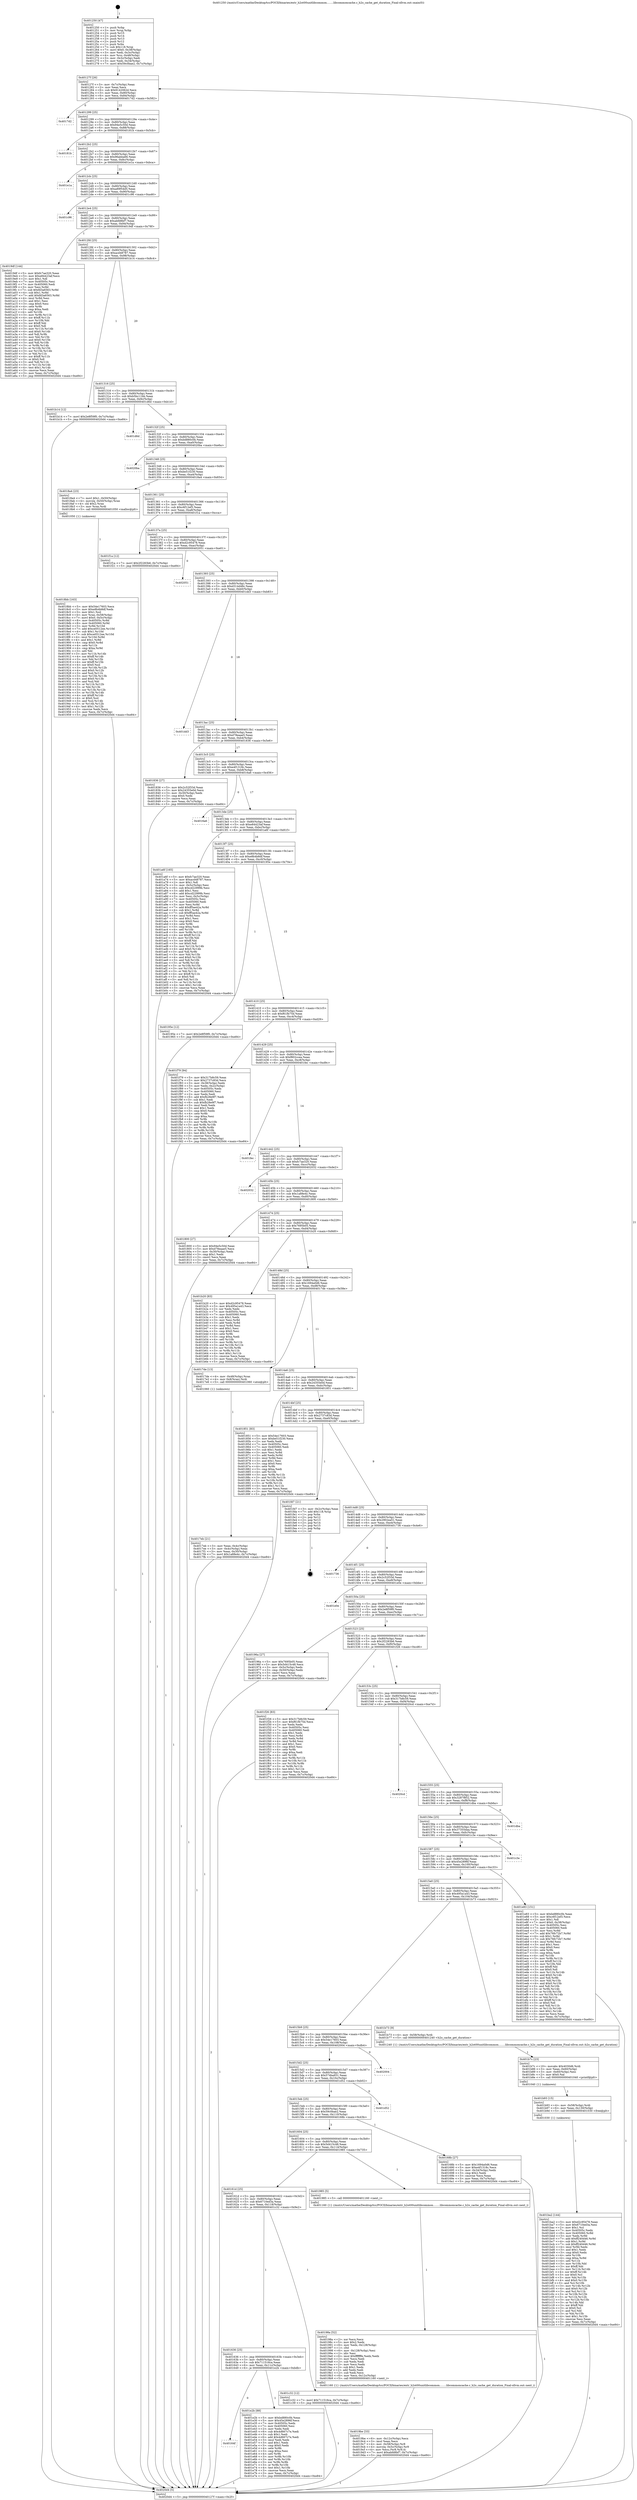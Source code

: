 digraph "0x401250" {
  label = "0x401250 (/mnt/c/Users/mathe/Desktop/tcc/POCII/binaries/extr_h2ot00unitlibcommon........libcommoncache.c_h2o_cache_get_duration_Final-ollvm.out::main(0))"
  labelloc = "t"
  node[shape=record]

  Entry [label="",width=0.3,height=0.3,shape=circle,fillcolor=black,style=filled]
  "0x40127f" [label="{
     0x40127f [26]\l
     | [instrs]\l
     &nbsp;&nbsp;0x40127f \<+3\>: mov -0x7c(%rbp),%eax\l
     &nbsp;&nbsp;0x401282 \<+2\>: mov %eax,%ecx\l
     &nbsp;&nbsp;0x401284 \<+6\>: sub $0x9142062d,%ecx\l
     &nbsp;&nbsp;0x40128a \<+3\>: mov %eax,-0x80(%rbp)\l
     &nbsp;&nbsp;0x40128d \<+6\>: mov %ecx,-0x84(%rbp)\l
     &nbsp;&nbsp;0x401293 \<+6\>: je 00000000004017d2 \<main+0x582\>\l
  }"]
  "0x4017d2" [label="{
     0x4017d2\l
  }", style=dashed]
  "0x401299" [label="{
     0x401299 [25]\l
     | [instrs]\l
     &nbsp;&nbsp;0x401299 \<+5\>: jmp 000000000040129e \<main+0x4e\>\l
     &nbsp;&nbsp;0x40129e \<+3\>: mov -0x80(%rbp),%eax\l
     &nbsp;&nbsp;0x4012a1 \<+5\>: sub $0x94e5c50d,%eax\l
     &nbsp;&nbsp;0x4012a6 \<+6\>: mov %eax,-0x88(%rbp)\l
     &nbsp;&nbsp;0x4012ac \<+6\>: je 000000000040181b \<main+0x5cb\>\l
  }"]
  Exit [label="",width=0.3,height=0.3,shape=circle,fillcolor=black,style=filled,peripheries=2]
  "0x40181b" [label="{
     0x40181b\l
  }", style=dashed]
  "0x4012b2" [label="{
     0x4012b2 [25]\l
     | [instrs]\l
     &nbsp;&nbsp;0x4012b2 \<+5\>: jmp 00000000004012b7 \<main+0x67\>\l
     &nbsp;&nbsp;0x4012b7 \<+3\>: mov -0x80(%rbp),%eax\l
     &nbsp;&nbsp;0x4012ba \<+5\>: sub $0x96abba66,%eax\l
     &nbsp;&nbsp;0x4012bf \<+6\>: mov %eax,-0x8c(%rbp)\l
     &nbsp;&nbsp;0x4012c5 \<+6\>: je 0000000000401e1a \<main+0xbca\>\l
  }"]
  "0x40164f" [label="{
     0x40164f\l
  }", style=dashed]
  "0x401e1a" [label="{
     0x401e1a\l
  }", style=dashed]
  "0x4012cb" [label="{
     0x4012cb [25]\l
     | [instrs]\l
     &nbsp;&nbsp;0x4012cb \<+5\>: jmp 00000000004012d0 \<main+0x80\>\l
     &nbsp;&nbsp;0x4012d0 \<+3\>: mov -0x80(%rbp),%eax\l
     &nbsp;&nbsp;0x4012d3 \<+5\>: sub $0xa89f54d5,%eax\l
     &nbsp;&nbsp;0x4012d8 \<+6\>: mov %eax,-0x90(%rbp)\l
     &nbsp;&nbsp;0x4012de \<+6\>: je 0000000000401c96 \<main+0xa46\>\l
  }"]
  "0x401e2b" [label="{
     0x401e2b [88]\l
     | [instrs]\l
     &nbsp;&nbsp;0x401e2b \<+5\>: mov $0xbd880c0b,%eax\l
     &nbsp;&nbsp;0x401e30 \<+5\>: mov $0x45e2896f,%ecx\l
     &nbsp;&nbsp;0x401e35 \<+7\>: mov 0x40505c,%edx\l
     &nbsp;&nbsp;0x401e3c \<+7\>: mov 0x405060,%esi\l
     &nbsp;&nbsp;0x401e43 \<+2\>: mov %edx,%edi\l
     &nbsp;&nbsp;0x401e45 \<+6\>: sub $0x4d667c7e,%edi\l
     &nbsp;&nbsp;0x401e4b \<+3\>: sub $0x1,%edi\l
     &nbsp;&nbsp;0x401e4e \<+6\>: add $0x4d667c7e,%edi\l
     &nbsp;&nbsp;0x401e54 \<+3\>: imul %edi,%edx\l
     &nbsp;&nbsp;0x401e57 \<+3\>: and $0x1,%edx\l
     &nbsp;&nbsp;0x401e5a \<+3\>: cmp $0x0,%edx\l
     &nbsp;&nbsp;0x401e5d \<+4\>: sete %r8b\l
     &nbsp;&nbsp;0x401e61 \<+3\>: cmp $0xa,%esi\l
     &nbsp;&nbsp;0x401e64 \<+4\>: setl %r9b\l
     &nbsp;&nbsp;0x401e68 \<+3\>: mov %r8b,%r10b\l
     &nbsp;&nbsp;0x401e6b \<+3\>: and %r9b,%r10b\l
     &nbsp;&nbsp;0x401e6e \<+3\>: xor %r9b,%r8b\l
     &nbsp;&nbsp;0x401e71 \<+3\>: or %r8b,%r10b\l
     &nbsp;&nbsp;0x401e74 \<+4\>: test $0x1,%r10b\l
     &nbsp;&nbsp;0x401e78 \<+3\>: cmovne %ecx,%eax\l
     &nbsp;&nbsp;0x401e7b \<+3\>: mov %eax,-0x7c(%rbp)\l
     &nbsp;&nbsp;0x401e7e \<+5\>: jmp 00000000004020d4 \<main+0xe84\>\l
  }"]
  "0x401c96" [label="{
     0x401c96\l
  }", style=dashed]
  "0x4012e4" [label="{
     0x4012e4 [25]\l
     | [instrs]\l
     &nbsp;&nbsp;0x4012e4 \<+5\>: jmp 00000000004012e9 \<main+0x99\>\l
     &nbsp;&nbsp;0x4012e9 \<+3\>: mov -0x80(%rbp),%eax\l
     &nbsp;&nbsp;0x4012ec \<+5\>: sub $0xabfd8bf7,%eax\l
     &nbsp;&nbsp;0x4012f1 \<+6\>: mov %eax,-0x94(%rbp)\l
     &nbsp;&nbsp;0x4012f7 \<+6\>: je 00000000004019df \<main+0x78f\>\l
  }"]
  "0x401636" [label="{
     0x401636 [25]\l
     | [instrs]\l
     &nbsp;&nbsp;0x401636 \<+5\>: jmp 000000000040163b \<main+0x3eb\>\l
     &nbsp;&nbsp;0x40163b \<+3\>: mov -0x80(%rbp),%eax\l
     &nbsp;&nbsp;0x40163e \<+5\>: sub $0x711516ca,%eax\l
     &nbsp;&nbsp;0x401643 \<+6\>: mov %eax,-0x11c(%rbp)\l
     &nbsp;&nbsp;0x401649 \<+6\>: je 0000000000401e2b \<main+0xbdb\>\l
  }"]
  "0x4019df" [label="{
     0x4019df [144]\l
     | [instrs]\l
     &nbsp;&nbsp;0x4019df \<+5\>: mov $0xfc7ae320,%eax\l
     &nbsp;&nbsp;0x4019e4 \<+5\>: mov $0xe84423af,%ecx\l
     &nbsp;&nbsp;0x4019e9 \<+2\>: mov $0x1,%dl\l
     &nbsp;&nbsp;0x4019eb \<+7\>: mov 0x40505c,%esi\l
     &nbsp;&nbsp;0x4019f2 \<+7\>: mov 0x405060,%edi\l
     &nbsp;&nbsp;0x4019f9 \<+3\>: mov %esi,%r8d\l
     &nbsp;&nbsp;0x4019fc \<+7\>: sub $0xfd3a6563,%r8d\l
     &nbsp;&nbsp;0x401a03 \<+4\>: sub $0x1,%r8d\l
     &nbsp;&nbsp;0x401a07 \<+7\>: add $0xfd3a6563,%r8d\l
     &nbsp;&nbsp;0x401a0e \<+4\>: imul %r8d,%esi\l
     &nbsp;&nbsp;0x401a12 \<+3\>: and $0x1,%esi\l
     &nbsp;&nbsp;0x401a15 \<+3\>: cmp $0x0,%esi\l
     &nbsp;&nbsp;0x401a18 \<+4\>: sete %r9b\l
     &nbsp;&nbsp;0x401a1c \<+3\>: cmp $0xa,%edi\l
     &nbsp;&nbsp;0x401a1f \<+4\>: setl %r10b\l
     &nbsp;&nbsp;0x401a23 \<+3\>: mov %r9b,%r11b\l
     &nbsp;&nbsp;0x401a26 \<+4\>: xor $0xff,%r11b\l
     &nbsp;&nbsp;0x401a2a \<+3\>: mov %r10b,%bl\l
     &nbsp;&nbsp;0x401a2d \<+3\>: xor $0xff,%bl\l
     &nbsp;&nbsp;0x401a30 \<+3\>: xor $0x0,%dl\l
     &nbsp;&nbsp;0x401a33 \<+3\>: mov %r11b,%r14b\l
     &nbsp;&nbsp;0x401a36 \<+4\>: and $0x0,%r14b\l
     &nbsp;&nbsp;0x401a3a \<+3\>: and %dl,%r9b\l
     &nbsp;&nbsp;0x401a3d \<+3\>: mov %bl,%r15b\l
     &nbsp;&nbsp;0x401a40 \<+4\>: and $0x0,%r15b\l
     &nbsp;&nbsp;0x401a44 \<+3\>: and %dl,%r10b\l
     &nbsp;&nbsp;0x401a47 \<+3\>: or %r9b,%r14b\l
     &nbsp;&nbsp;0x401a4a \<+3\>: or %r10b,%r15b\l
     &nbsp;&nbsp;0x401a4d \<+3\>: xor %r15b,%r14b\l
     &nbsp;&nbsp;0x401a50 \<+3\>: or %bl,%r11b\l
     &nbsp;&nbsp;0x401a53 \<+4\>: xor $0xff,%r11b\l
     &nbsp;&nbsp;0x401a57 \<+3\>: or $0x0,%dl\l
     &nbsp;&nbsp;0x401a5a \<+3\>: and %dl,%r11b\l
     &nbsp;&nbsp;0x401a5d \<+3\>: or %r11b,%r14b\l
     &nbsp;&nbsp;0x401a60 \<+4\>: test $0x1,%r14b\l
     &nbsp;&nbsp;0x401a64 \<+3\>: cmovne %ecx,%eax\l
     &nbsp;&nbsp;0x401a67 \<+3\>: mov %eax,-0x7c(%rbp)\l
     &nbsp;&nbsp;0x401a6a \<+5\>: jmp 00000000004020d4 \<main+0xe84\>\l
  }"]
  "0x4012fd" [label="{
     0x4012fd [25]\l
     | [instrs]\l
     &nbsp;&nbsp;0x4012fd \<+5\>: jmp 0000000000401302 \<main+0xb2\>\l
     &nbsp;&nbsp;0x401302 \<+3\>: mov -0x80(%rbp),%eax\l
     &nbsp;&nbsp;0x401305 \<+5\>: sub $0xacd48787,%eax\l
     &nbsp;&nbsp;0x40130a \<+6\>: mov %eax,-0x98(%rbp)\l
     &nbsp;&nbsp;0x401310 \<+6\>: je 0000000000401b14 \<main+0x8c4\>\l
  }"]
  "0x401c32" [label="{
     0x401c32 [12]\l
     | [instrs]\l
     &nbsp;&nbsp;0x401c32 \<+7\>: movl $0x711516ca,-0x7c(%rbp)\l
     &nbsp;&nbsp;0x401c39 \<+5\>: jmp 00000000004020d4 \<main+0xe84\>\l
  }"]
  "0x401b14" [label="{
     0x401b14 [12]\l
     | [instrs]\l
     &nbsp;&nbsp;0x401b14 \<+7\>: movl $0x2e8f59f0,-0x7c(%rbp)\l
     &nbsp;&nbsp;0x401b1b \<+5\>: jmp 00000000004020d4 \<main+0xe84\>\l
  }"]
  "0x401316" [label="{
     0x401316 [25]\l
     | [instrs]\l
     &nbsp;&nbsp;0x401316 \<+5\>: jmp 000000000040131b \<main+0xcb\>\l
     &nbsp;&nbsp;0x40131b \<+3\>: mov -0x80(%rbp),%eax\l
     &nbsp;&nbsp;0x40131e \<+5\>: sub $0xb5bc11bb,%eax\l
     &nbsp;&nbsp;0x401323 \<+6\>: mov %eax,-0x9c(%rbp)\l
     &nbsp;&nbsp;0x401329 \<+6\>: je 0000000000401d6d \<main+0xb1d\>\l
  }"]
  "0x401ba2" [label="{
     0x401ba2 [144]\l
     | [instrs]\l
     &nbsp;&nbsp;0x401ba2 \<+5\>: mov $0xd2c95478,%eax\l
     &nbsp;&nbsp;0x401ba7 \<+5\>: mov $0x6710ed3a,%esi\l
     &nbsp;&nbsp;0x401bac \<+2\>: mov $0x1,%cl\l
     &nbsp;&nbsp;0x401bae \<+7\>: mov 0x40505c,%edx\l
     &nbsp;&nbsp;0x401bb5 \<+8\>: mov 0x405060,%r8d\l
     &nbsp;&nbsp;0x401bbd \<+3\>: mov %edx,%r9d\l
     &nbsp;&nbsp;0x401bc0 \<+7\>: add $0xff240d46,%r9d\l
     &nbsp;&nbsp;0x401bc7 \<+4\>: sub $0x1,%r9d\l
     &nbsp;&nbsp;0x401bcb \<+7\>: sub $0xff240d46,%r9d\l
     &nbsp;&nbsp;0x401bd2 \<+4\>: imul %r9d,%edx\l
     &nbsp;&nbsp;0x401bd6 \<+3\>: and $0x1,%edx\l
     &nbsp;&nbsp;0x401bd9 \<+3\>: cmp $0x0,%edx\l
     &nbsp;&nbsp;0x401bdc \<+4\>: sete %r10b\l
     &nbsp;&nbsp;0x401be0 \<+4\>: cmp $0xa,%r8d\l
     &nbsp;&nbsp;0x401be4 \<+4\>: setl %r11b\l
     &nbsp;&nbsp;0x401be8 \<+3\>: mov %r10b,%bl\l
     &nbsp;&nbsp;0x401beb \<+3\>: xor $0xff,%bl\l
     &nbsp;&nbsp;0x401bee \<+3\>: mov %r11b,%r14b\l
     &nbsp;&nbsp;0x401bf1 \<+4\>: xor $0xff,%r14b\l
     &nbsp;&nbsp;0x401bf5 \<+3\>: xor $0x0,%cl\l
     &nbsp;&nbsp;0x401bf8 \<+3\>: mov %bl,%r15b\l
     &nbsp;&nbsp;0x401bfb \<+4\>: and $0x0,%r15b\l
     &nbsp;&nbsp;0x401bff \<+3\>: and %cl,%r10b\l
     &nbsp;&nbsp;0x401c02 \<+3\>: mov %r14b,%r12b\l
     &nbsp;&nbsp;0x401c05 \<+4\>: and $0x0,%r12b\l
     &nbsp;&nbsp;0x401c09 \<+3\>: and %cl,%r11b\l
     &nbsp;&nbsp;0x401c0c \<+3\>: or %r10b,%r15b\l
     &nbsp;&nbsp;0x401c0f \<+3\>: or %r11b,%r12b\l
     &nbsp;&nbsp;0x401c12 \<+3\>: xor %r12b,%r15b\l
     &nbsp;&nbsp;0x401c15 \<+3\>: or %r14b,%bl\l
     &nbsp;&nbsp;0x401c18 \<+3\>: xor $0xff,%bl\l
     &nbsp;&nbsp;0x401c1b \<+3\>: or $0x0,%cl\l
     &nbsp;&nbsp;0x401c1e \<+2\>: and %cl,%bl\l
     &nbsp;&nbsp;0x401c20 \<+3\>: or %bl,%r15b\l
     &nbsp;&nbsp;0x401c23 \<+4\>: test $0x1,%r15b\l
     &nbsp;&nbsp;0x401c27 \<+3\>: cmovne %esi,%eax\l
     &nbsp;&nbsp;0x401c2a \<+3\>: mov %eax,-0x7c(%rbp)\l
     &nbsp;&nbsp;0x401c2d \<+5\>: jmp 00000000004020d4 \<main+0xe84\>\l
  }"]
  "0x401d6d" [label="{
     0x401d6d\l
  }", style=dashed]
  "0x40132f" [label="{
     0x40132f [25]\l
     | [instrs]\l
     &nbsp;&nbsp;0x40132f \<+5\>: jmp 0000000000401334 \<main+0xe4\>\l
     &nbsp;&nbsp;0x401334 \<+3\>: mov -0x80(%rbp),%eax\l
     &nbsp;&nbsp;0x401337 \<+5\>: sub $0xbd880c0b,%eax\l
     &nbsp;&nbsp;0x40133c \<+6\>: mov %eax,-0xa0(%rbp)\l
     &nbsp;&nbsp;0x401342 \<+6\>: je 00000000004020ba \<main+0xe6a\>\l
  }"]
  "0x401b93" [label="{
     0x401b93 [15]\l
     | [instrs]\l
     &nbsp;&nbsp;0x401b93 \<+4\>: mov -0x58(%rbp),%rdi\l
     &nbsp;&nbsp;0x401b97 \<+6\>: mov %eax,-0x130(%rbp)\l
     &nbsp;&nbsp;0x401b9d \<+5\>: call 0000000000401030 \<free@plt\>\l
     | [calls]\l
     &nbsp;&nbsp;0x401030 \{1\} (unknown)\l
  }"]
  "0x4020ba" [label="{
     0x4020ba\l
  }", style=dashed]
  "0x401348" [label="{
     0x401348 [25]\l
     | [instrs]\l
     &nbsp;&nbsp;0x401348 \<+5\>: jmp 000000000040134d \<main+0xfd\>\l
     &nbsp;&nbsp;0x40134d \<+3\>: mov -0x80(%rbp),%eax\l
     &nbsp;&nbsp;0x401350 \<+5\>: sub $0xbe51f230,%eax\l
     &nbsp;&nbsp;0x401355 \<+6\>: mov %eax,-0xa4(%rbp)\l
     &nbsp;&nbsp;0x40135b \<+6\>: je 00000000004018a4 \<main+0x654\>\l
  }"]
  "0x401b7c" [label="{
     0x401b7c [23]\l
     | [instrs]\l
     &nbsp;&nbsp;0x401b7c \<+10\>: movabs $0x4030d6,%rdi\l
     &nbsp;&nbsp;0x401b86 \<+3\>: mov %eax,-0x60(%rbp)\l
     &nbsp;&nbsp;0x401b89 \<+3\>: mov -0x60(%rbp),%esi\l
     &nbsp;&nbsp;0x401b8c \<+2\>: mov $0x0,%al\l
     &nbsp;&nbsp;0x401b8e \<+5\>: call 0000000000401040 \<printf@plt\>\l
     | [calls]\l
     &nbsp;&nbsp;0x401040 \{1\} (unknown)\l
  }"]
  "0x4018a4" [label="{
     0x4018a4 [23]\l
     | [instrs]\l
     &nbsp;&nbsp;0x4018a4 \<+7\>: movl $0x1,-0x50(%rbp)\l
     &nbsp;&nbsp;0x4018ab \<+4\>: movslq -0x50(%rbp),%rax\l
     &nbsp;&nbsp;0x4018af \<+4\>: shl $0x2,%rax\l
     &nbsp;&nbsp;0x4018b3 \<+3\>: mov %rax,%rdi\l
     &nbsp;&nbsp;0x4018b6 \<+5\>: call 0000000000401050 \<malloc@plt\>\l
     | [calls]\l
     &nbsp;&nbsp;0x401050 \{1\} (unknown)\l
  }"]
  "0x401361" [label="{
     0x401361 [25]\l
     | [instrs]\l
     &nbsp;&nbsp;0x401361 \<+5\>: jmp 0000000000401366 \<main+0x116\>\l
     &nbsp;&nbsp;0x401366 \<+3\>: mov -0x80(%rbp),%eax\l
     &nbsp;&nbsp;0x401369 \<+5\>: sub $0xc6f12ef3,%eax\l
     &nbsp;&nbsp;0x40136e \<+6\>: mov %eax,-0xa8(%rbp)\l
     &nbsp;&nbsp;0x401374 \<+6\>: je 0000000000401f1a \<main+0xcca\>\l
  }"]
  "0x4019be" [label="{
     0x4019be [33]\l
     | [instrs]\l
     &nbsp;&nbsp;0x4019be \<+6\>: mov -0x12c(%rbp),%ecx\l
     &nbsp;&nbsp;0x4019c4 \<+3\>: imul %eax,%ecx\l
     &nbsp;&nbsp;0x4019c7 \<+4\>: mov -0x58(%rbp),%r8\l
     &nbsp;&nbsp;0x4019cb \<+4\>: movslq -0x5c(%rbp),%r9\l
     &nbsp;&nbsp;0x4019cf \<+4\>: mov %ecx,(%r8,%r9,4)\l
     &nbsp;&nbsp;0x4019d3 \<+7\>: movl $0xabfd8bf7,-0x7c(%rbp)\l
     &nbsp;&nbsp;0x4019da \<+5\>: jmp 00000000004020d4 \<main+0xe84\>\l
  }"]
  "0x401f1a" [label="{
     0x401f1a [12]\l
     | [instrs]\l
     &nbsp;&nbsp;0x401f1a \<+7\>: movl $0x2f2283b6,-0x7c(%rbp)\l
     &nbsp;&nbsp;0x401f21 \<+5\>: jmp 00000000004020d4 \<main+0xe84\>\l
  }"]
  "0x40137a" [label="{
     0x40137a [25]\l
     | [instrs]\l
     &nbsp;&nbsp;0x40137a \<+5\>: jmp 000000000040137f \<main+0x12f\>\l
     &nbsp;&nbsp;0x40137f \<+3\>: mov -0x80(%rbp),%eax\l
     &nbsp;&nbsp;0x401382 \<+5\>: sub $0xd2c95478,%eax\l
     &nbsp;&nbsp;0x401387 \<+6\>: mov %eax,-0xac(%rbp)\l
     &nbsp;&nbsp;0x40138d \<+6\>: je 0000000000402051 \<main+0xe01\>\l
  }"]
  "0x40198a" [label="{
     0x40198a [52]\l
     | [instrs]\l
     &nbsp;&nbsp;0x40198a \<+2\>: xor %ecx,%ecx\l
     &nbsp;&nbsp;0x40198c \<+5\>: mov $0x2,%edx\l
     &nbsp;&nbsp;0x401991 \<+6\>: mov %edx,-0x128(%rbp)\l
     &nbsp;&nbsp;0x401997 \<+1\>: cltd\l
     &nbsp;&nbsp;0x401998 \<+6\>: mov -0x128(%rbp),%esi\l
     &nbsp;&nbsp;0x40199e \<+2\>: idiv %esi\l
     &nbsp;&nbsp;0x4019a0 \<+6\>: imul $0xfffffffe,%edx,%edx\l
     &nbsp;&nbsp;0x4019a6 \<+2\>: mov %ecx,%edi\l
     &nbsp;&nbsp;0x4019a8 \<+2\>: sub %edx,%edi\l
     &nbsp;&nbsp;0x4019aa \<+2\>: mov %ecx,%edx\l
     &nbsp;&nbsp;0x4019ac \<+3\>: sub $0x1,%edx\l
     &nbsp;&nbsp;0x4019af \<+2\>: add %edx,%edi\l
     &nbsp;&nbsp;0x4019b1 \<+2\>: sub %edi,%ecx\l
     &nbsp;&nbsp;0x4019b3 \<+6\>: mov %ecx,-0x12c(%rbp)\l
     &nbsp;&nbsp;0x4019b9 \<+5\>: call 0000000000401160 \<next_i\>\l
     | [calls]\l
     &nbsp;&nbsp;0x401160 \{1\} (/mnt/c/Users/mathe/Desktop/tcc/POCII/binaries/extr_h2ot00unitlibcommon........libcommoncache.c_h2o_cache_get_duration_Final-ollvm.out::next_i)\l
  }"]
  "0x402051" [label="{
     0x402051\l
  }", style=dashed]
  "0x401393" [label="{
     0x401393 [25]\l
     | [instrs]\l
     &nbsp;&nbsp;0x401393 \<+5\>: jmp 0000000000401398 \<main+0x148\>\l
     &nbsp;&nbsp;0x401398 \<+3\>: mov -0x80(%rbp),%eax\l
     &nbsp;&nbsp;0x40139b \<+5\>: sub $0xd314d48c,%eax\l
     &nbsp;&nbsp;0x4013a0 \<+6\>: mov %eax,-0xb0(%rbp)\l
     &nbsp;&nbsp;0x4013a6 \<+6\>: je 0000000000401dd3 \<main+0xb83\>\l
  }"]
  "0x40161d" [label="{
     0x40161d [25]\l
     | [instrs]\l
     &nbsp;&nbsp;0x40161d \<+5\>: jmp 0000000000401622 \<main+0x3d2\>\l
     &nbsp;&nbsp;0x401622 \<+3\>: mov -0x80(%rbp),%eax\l
     &nbsp;&nbsp;0x401625 \<+5\>: sub $0x6710ed3a,%eax\l
     &nbsp;&nbsp;0x40162a \<+6\>: mov %eax,-0x118(%rbp)\l
     &nbsp;&nbsp;0x401630 \<+6\>: je 0000000000401c32 \<main+0x9e2\>\l
  }"]
  "0x401dd3" [label="{
     0x401dd3\l
  }", style=dashed]
  "0x4013ac" [label="{
     0x4013ac [25]\l
     | [instrs]\l
     &nbsp;&nbsp;0x4013ac \<+5\>: jmp 00000000004013b1 \<main+0x161\>\l
     &nbsp;&nbsp;0x4013b1 \<+3\>: mov -0x80(%rbp),%eax\l
     &nbsp;&nbsp;0x4013b4 \<+5\>: sub $0xd78eaae5,%eax\l
     &nbsp;&nbsp;0x4013b9 \<+6\>: mov %eax,-0xb4(%rbp)\l
     &nbsp;&nbsp;0x4013bf \<+6\>: je 0000000000401836 \<main+0x5e6\>\l
  }"]
  "0x401985" [label="{
     0x401985 [5]\l
     | [instrs]\l
     &nbsp;&nbsp;0x401985 \<+5\>: call 0000000000401160 \<next_i\>\l
     | [calls]\l
     &nbsp;&nbsp;0x401160 \{1\} (/mnt/c/Users/mathe/Desktop/tcc/POCII/binaries/extr_h2ot00unitlibcommon........libcommoncache.c_h2o_cache_get_duration_Final-ollvm.out::next_i)\l
  }"]
  "0x401836" [label="{
     0x401836 [27]\l
     | [instrs]\l
     &nbsp;&nbsp;0x401836 \<+5\>: mov $0x2c52f33d,%eax\l
     &nbsp;&nbsp;0x40183b \<+5\>: mov $0x24355e0d,%ecx\l
     &nbsp;&nbsp;0x401840 \<+3\>: mov -0x30(%rbp),%edx\l
     &nbsp;&nbsp;0x401843 \<+3\>: cmp $0x0,%edx\l
     &nbsp;&nbsp;0x401846 \<+3\>: cmove %ecx,%eax\l
     &nbsp;&nbsp;0x401849 \<+3\>: mov %eax,-0x7c(%rbp)\l
     &nbsp;&nbsp;0x40184c \<+5\>: jmp 00000000004020d4 \<main+0xe84\>\l
  }"]
  "0x4013c5" [label="{
     0x4013c5 [25]\l
     | [instrs]\l
     &nbsp;&nbsp;0x4013c5 \<+5\>: jmp 00000000004013ca \<main+0x17a\>\l
     &nbsp;&nbsp;0x4013ca \<+3\>: mov -0x80(%rbp),%eax\l
     &nbsp;&nbsp;0x4013cd \<+5\>: sub $0xe4f1318c,%eax\l
     &nbsp;&nbsp;0x4013d2 \<+6\>: mov %eax,-0xb8(%rbp)\l
     &nbsp;&nbsp;0x4013d8 \<+6\>: je 00000000004016a6 \<main+0x456\>\l
  }"]
  "0x4018bb" [label="{
     0x4018bb [163]\l
     | [instrs]\l
     &nbsp;&nbsp;0x4018bb \<+5\>: mov $0x54e17603,%ecx\l
     &nbsp;&nbsp;0x4018c0 \<+5\>: mov $0xe8b4b8df,%edx\l
     &nbsp;&nbsp;0x4018c5 \<+3\>: mov $0x1,%sil\l
     &nbsp;&nbsp;0x4018c8 \<+4\>: mov %rax,-0x58(%rbp)\l
     &nbsp;&nbsp;0x4018cc \<+7\>: movl $0x0,-0x5c(%rbp)\l
     &nbsp;&nbsp;0x4018d3 \<+8\>: mov 0x40505c,%r8d\l
     &nbsp;&nbsp;0x4018db \<+8\>: mov 0x405060,%r9d\l
     &nbsp;&nbsp;0x4018e3 \<+3\>: mov %r8d,%r10d\l
     &nbsp;&nbsp;0x4018e6 \<+7\>: add $0xce0512ee,%r10d\l
     &nbsp;&nbsp;0x4018ed \<+4\>: sub $0x1,%r10d\l
     &nbsp;&nbsp;0x4018f1 \<+7\>: sub $0xce0512ee,%r10d\l
     &nbsp;&nbsp;0x4018f8 \<+4\>: imul %r10d,%r8d\l
     &nbsp;&nbsp;0x4018fc \<+4\>: and $0x1,%r8d\l
     &nbsp;&nbsp;0x401900 \<+4\>: cmp $0x0,%r8d\l
     &nbsp;&nbsp;0x401904 \<+4\>: sete %r11b\l
     &nbsp;&nbsp;0x401908 \<+4\>: cmp $0xa,%r9d\l
     &nbsp;&nbsp;0x40190c \<+3\>: setl %bl\l
     &nbsp;&nbsp;0x40190f \<+3\>: mov %r11b,%r14b\l
     &nbsp;&nbsp;0x401912 \<+4\>: xor $0xff,%r14b\l
     &nbsp;&nbsp;0x401916 \<+3\>: mov %bl,%r15b\l
     &nbsp;&nbsp;0x401919 \<+4\>: xor $0xff,%r15b\l
     &nbsp;&nbsp;0x40191d \<+4\>: xor $0x0,%sil\l
     &nbsp;&nbsp;0x401921 \<+3\>: mov %r14b,%r12b\l
     &nbsp;&nbsp;0x401924 \<+4\>: and $0x0,%r12b\l
     &nbsp;&nbsp;0x401928 \<+3\>: and %sil,%r11b\l
     &nbsp;&nbsp;0x40192b \<+3\>: mov %r15b,%r13b\l
     &nbsp;&nbsp;0x40192e \<+4\>: and $0x0,%r13b\l
     &nbsp;&nbsp;0x401932 \<+3\>: and %sil,%bl\l
     &nbsp;&nbsp;0x401935 \<+3\>: or %r11b,%r12b\l
     &nbsp;&nbsp;0x401938 \<+3\>: or %bl,%r13b\l
     &nbsp;&nbsp;0x40193b \<+3\>: xor %r13b,%r12b\l
     &nbsp;&nbsp;0x40193e \<+3\>: or %r15b,%r14b\l
     &nbsp;&nbsp;0x401941 \<+4\>: xor $0xff,%r14b\l
     &nbsp;&nbsp;0x401945 \<+4\>: or $0x0,%sil\l
     &nbsp;&nbsp;0x401949 \<+3\>: and %sil,%r14b\l
     &nbsp;&nbsp;0x40194c \<+3\>: or %r14b,%r12b\l
     &nbsp;&nbsp;0x40194f \<+4\>: test $0x1,%r12b\l
     &nbsp;&nbsp;0x401953 \<+3\>: cmovne %edx,%ecx\l
     &nbsp;&nbsp;0x401956 \<+3\>: mov %ecx,-0x7c(%rbp)\l
     &nbsp;&nbsp;0x401959 \<+5\>: jmp 00000000004020d4 \<main+0xe84\>\l
  }"]
  "0x4016a6" [label="{
     0x4016a6\l
  }", style=dashed]
  "0x4013de" [label="{
     0x4013de [25]\l
     | [instrs]\l
     &nbsp;&nbsp;0x4013de \<+5\>: jmp 00000000004013e3 \<main+0x193\>\l
     &nbsp;&nbsp;0x4013e3 \<+3\>: mov -0x80(%rbp),%eax\l
     &nbsp;&nbsp;0x4013e6 \<+5\>: sub $0xe84423af,%eax\l
     &nbsp;&nbsp;0x4013eb \<+6\>: mov %eax,-0xbc(%rbp)\l
     &nbsp;&nbsp;0x4013f1 \<+6\>: je 0000000000401a6f \<main+0x81f\>\l
  }"]
  "0x4017eb" [label="{
     0x4017eb [21]\l
     | [instrs]\l
     &nbsp;&nbsp;0x4017eb \<+3\>: mov %eax,-0x4c(%rbp)\l
     &nbsp;&nbsp;0x4017ee \<+3\>: mov -0x4c(%rbp),%eax\l
     &nbsp;&nbsp;0x4017f1 \<+3\>: mov %eax,-0x30(%rbp)\l
     &nbsp;&nbsp;0x4017f4 \<+7\>: movl $0x1a88e4c,-0x7c(%rbp)\l
     &nbsp;&nbsp;0x4017fb \<+5\>: jmp 00000000004020d4 \<main+0xe84\>\l
  }"]
  "0x401a6f" [label="{
     0x401a6f [165]\l
     | [instrs]\l
     &nbsp;&nbsp;0x401a6f \<+5\>: mov $0xfc7ae320,%eax\l
     &nbsp;&nbsp;0x401a74 \<+5\>: mov $0xacd48787,%ecx\l
     &nbsp;&nbsp;0x401a79 \<+2\>: mov $0x1,%dl\l
     &nbsp;&nbsp;0x401a7b \<+3\>: mov -0x5c(%rbp),%esi\l
     &nbsp;&nbsp;0x401a7e \<+6\>: sub $0xcd22999b,%esi\l
     &nbsp;&nbsp;0x401a84 \<+3\>: add $0x1,%esi\l
     &nbsp;&nbsp;0x401a87 \<+6\>: add $0xcd22999b,%esi\l
     &nbsp;&nbsp;0x401a8d \<+3\>: mov %esi,-0x5c(%rbp)\l
     &nbsp;&nbsp;0x401a90 \<+7\>: mov 0x40505c,%esi\l
     &nbsp;&nbsp;0x401a97 \<+7\>: mov 0x405060,%edi\l
     &nbsp;&nbsp;0x401a9e \<+3\>: mov %esi,%r8d\l
     &nbsp;&nbsp;0x401aa1 \<+7\>: add $0xff5ae42a,%r8d\l
     &nbsp;&nbsp;0x401aa8 \<+4\>: sub $0x1,%r8d\l
     &nbsp;&nbsp;0x401aac \<+7\>: sub $0xff5ae42a,%r8d\l
     &nbsp;&nbsp;0x401ab3 \<+4\>: imul %r8d,%esi\l
     &nbsp;&nbsp;0x401ab7 \<+3\>: and $0x1,%esi\l
     &nbsp;&nbsp;0x401aba \<+3\>: cmp $0x0,%esi\l
     &nbsp;&nbsp;0x401abd \<+4\>: sete %r9b\l
     &nbsp;&nbsp;0x401ac1 \<+3\>: cmp $0xa,%edi\l
     &nbsp;&nbsp;0x401ac4 \<+4\>: setl %r10b\l
     &nbsp;&nbsp;0x401ac8 \<+3\>: mov %r9b,%r11b\l
     &nbsp;&nbsp;0x401acb \<+4\>: xor $0xff,%r11b\l
     &nbsp;&nbsp;0x401acf \<+3\>: mov %r10b,%bl\l
     &nbsp;&nbsp;0x401ad2 \<+3\>: xor $0xff,%bl\l
     &nbsp;&nbsp;0x401ad5 \<+3\>: xor $0x0,%dl\l
     &nbsp;&nbsp;0x401ad8 \<+3\>: mov %r11b,%r14b\l
     &nbsp;&nbsp;0x401adb \<+4\>: and $0x0,%r14b\l
     &nbsp;&nbsp;0x401adf \<+3\>: and %dl,%r9b\l
     &nbsp;&nbsp;0x401ae2 \<+3\>: mov %bl,%r15b\l
     &nbsp;&nbsp;0x401ae5 \<+4\>: and $0x0,%r15b\l
     &nbsp;&nbsp;0x401ae9 \<+3\>: and %dl,%r10b\l
     &nbsp;&nbsp;0x401aec \<+3\>: or %r9b,%r14b\l
     &nbsp;&nbsp;0x401aef \<+3\>: or %r10b,%r15b\l
     &nbsp;&nbsp;0x401af2 \<+3\>: xor %r15b,%r14b\l
     &nbsp;&nbsp;0x401af5 \<+3\>: or %bl,%r11b\l
     &nbsp;&nbsp;0x401af8 \<+4\>: xor $0xff,%r11b\l
     &nbsp;&nbsp;0x401afc \<+3\>: or $0x0,%dl\l
     &nbsp;&nbsp;0x401aff \<+3\>: and %dl,%r11b\l
     &nbsp;&nbsp;0x401b02 \<+3\>: or %r11b,%r14b\l
     &nbsp;&nbsp;0x401b05 \<+4\>: test $0x1,%r14b\l
     &nbsp;&nbsp;0x401b09 \<+3\>: cmovne %ecx,%eax\l
     &nbsp;&nbsp;0x401b0c \<+3\>: mov %eax,-0x7c(%rbp)\l
     &nbsp;&nbsp;0x401b0f \<+5\>: jmp 00000000004020d4 \<main+0xe84\>\l
  }"]
  "0x4013f7" [label="{
     0x4013f7 [25]\l
     | [instrs]\l
     &nbsp;&nbsp;0x4013f7 \<+5\>: jmp 00000000004013fc \<main+0x1ac\>\l
     &nbsp;&nbsp;0x4013fc \<+3\>: mov -0x80(%rbp),%eax\l
     &nbsp;&nbsp;0x4013ff \<+5\>: sub $0xe8b4b8df,%eax\l
     &nbsp;&nbsp;0x401404 \<+6\>: mov %eax,-0xc0(%rbp)\l
     &nbsp;&nbsp;0x40140a \<+6\>: je 000000000040195e \<main+0x70e\>\l
  }"]
  "0x401250" [label="{
     0x401250 [47]\l
     | [instrs]\l
     &nbsp;&nbsp;0x401250 \<+1\>: push %rbp\l
     &nbsp;&nbsp;0x401251 \<+3\>: mov %rsp,%rbp\l
     &nbsp;&nbsp;0x401254 \<+2\>: push %r15\l
     &nbsp;&nbsp;0x401256 \<+2\>: push %r14\l
     &nbsp;&nbsp;0x401258 \<+2\>: push %r13\l
     &nbsp;&nbsp;0x40125a \<+2\>: push %r12\l
     &nbsp;&nbsp;0x40125c \<+1\>: push %rbx\l
     &nbsp;&nbsp;0x40125d \<+7\>: sub $0x118,%rsp\l
     &nbsp;&nbsp;0x401264 \<+7\>: movl $0x0,-0x38(%rbp)\l
     &nbsp;&nbsp;0x40126b \<+3\>: mov %edi,-0x3c(%rbp)\l
     &nbsp;&nbsp;0x40126e \<+4\>: mov %rsi,-0x48(%rbp)\l
     &nbsp;&nbsp;0x401272 \<+3\>: mov -0x3c(%rbp),%edi\l
     &nbsp;&nbsp;0x401275 \<+3\>: mov %edi,-0x34(%rbp)\l
     &nbsp;&nbsp;0x401278 \<+7\>: movl $0x59c0bae2,-0x7c(%rbp)\l
  }"]
  "0x40195e" [label="{
     0x40195e [12]\l
     | [instrs]\l
     &nbsp;&nbsp;0x40195e \<+7\>: movl $0x2e8f59f0,-0x7c(%rbp)\l
     &nbsp;&nbsp;0x401965 \<+5\>: jmp 00000000004020d4 \<main+0xe84\>\l
  }"]
  "0x401410" [label="{
     0x401410 [25]\l
     | [instrs]\l
     &nbsp;&nbsp;0x401410 \<+5\>: jmp 0000000000401415 \<main+0x1c5\>\l
     &nbsp;&nbsp;0x401415 \<+3\>: mov -0x80(%rbp),%eax\l
     &nbsp;&nbsp;0x401418 \<+5\>: sub $0xf61fb75d,%eax\l
     &nbsp;&nbsp;0x40141d \<+6\>: mov %eax,-0xc4(%rbp)\l
     &nbsp;&nbsp;0x401423 \<+6\>: je 0000000000401f79 \<main+0xd29\>\l
  }"]
  "0x4020d4" [label="{
     0x4020d4 [5]\l
     | [instrs]\l
     &nbsp;&nbsp;0x4020d4 \<+5\>: jmp 000000000040127f \<main+0x2f\>\l
  }"]
  "0x401f79" [label="{
     0x401f79 [94]\l
     | [instrs]\l
     &nbsp;&nbsp;0x401f79 \<+5\>: mov $0x317b8c59,%eax\l
     &nbsp;&nbsp;0x401f7e \<+5\>: mov $0x2737c83d,%ecx\l
     &nbsp;&nbsp;0x401f83 \<+3\>: mov -0x38(%rbp),%edx\l
     &nbsp;&nbsp;0x401f86 \<+3\>: mov %edx,-0x2c(%rbp)\l
     &nbsp;&nbsp;0x401f89 \<+7\>: mov 0x40505c,%edx\l
     &nbsp;&nbsp;0x401f90 \<+7\>: mov 0x405060,%esi\l
     &nbsp;&nbsp;0x401f97 \<+2\>: mov %edx,%edi\l
     &nbsp;&nbsp;0x401f99 \<+6\>: add $0xfb28e9f7,%edi\l
     &nbsp;&nbsp;0x401f9f \<+3\>: sub $0x1,%edi\l
     &nbsp;&nbsp;0x401fa2 \<+6\>: sub $0xfb28e9f7,%edi\l
     &nbsp;&nbsp;0x401fa8 \<+3\>: imul %edi,%edx\l
     &nbsp;&nbsp;0x401fab \<+3\>: and $0x1,%edx\l
     &nbsp;&nbsp;0x401fae \<+3\>: cmp $0x0,%edx\l
     &nbsp;&nbsp;0x401fb1 \<+4\>: sete %r8b\l
     &nbsp;&nbsp;0x401fb5 \<+3\>: cmp $0xa,%esi\l
     &nbsp;&nbsp;0x401fb8 \<+4\>: setl %r9b\l
     &nbsp;&nbsp;0x401fbc \<+3\>: mov %r8b,%r10b\l
     &nbsp;&nbsp;0x401fbf \<+3\>: and %r9b,%r10b\l
     &nbsp;&nbsp;0x401fc2 \<+3\>: xor %r9b,%r8b\l
     &nbsp;&nbsp;0x401fc5 \<+3\>: or %r8b,%r10b\l
     &nbsp;&nbsp;0x401fc8 \<+4\>: test $0x1,%r10b\l
     &nbsp;&nbsp;0x401fcc \<+3\>: cmovne %ecx,%eax\l
     &nbsp;&nbsp;0x401fcf \<+3\>: mov %eax,-0x7c(%rbp)\l
     &nbsp;&nbsp;0x401fd2 \<+5\>: jmp 00000000004020d4 \<main+0xe84\>\l
  }"]
  "0x401429" [label="{
     0x401429 [25]\l
     | [instrs]\l
     &nbsp;&nbsp;0x401429 \<+5\>: jmp 000000000040142e \<main+0x1de\>\l
     &nbsp;&nbsp;0x40142e \<+3\>: mov -0x80(%rbp),%eax\l
     &nbsp;&nbsp;0x401431 \<+5\>: sub $0xf802ccea,%eax\l
     &nbsp;&nbsp;0x401436 \<+6\>: mov %eax,-0xc8(%rbp)\l
     &nbsp;&nbsp;0x40143c \<+6\>: je 0000000000401fec \<main+0xd9c\>\l
  }"]
  "0x401604" [label="{
     0x401604 [25]\l
     | [instrs]\l
     &nbsp;&nbsp;0x401604 \<+5\>: jmp 0000000000401609 \<main+0x3b9\>\l
     &nbsp;&nbsp;0x401609 \<+3\>: mov -0x80(%rbp),%eax\l
     &nbsp;&nbsp;0x40160c \<+5\>: sub $0x5d415c48,%eax\l
     &nbsp;&nbsp;0x401611 \<+6\>: mov %eax,-0x114(%rbp)\l
     &nbsp;&nbsp;0x401617 \<+6\>: je 0000000000401985 \<main+0x735\>\l
  }"]
  "0x401fec" [label="{
     0x401fec\l
  }", style=dashed]
  "0x401442" [label="{
     0x401442 [25]\l
     | [instrs]\l
     &nbsp;&nbsp;0x401442 \<+5\>: jmp 0000000000401447 \<main+0x1f7\>\l
     &nbsp;&nbsp;0x401447 \<+3\>: mov -0x80(%rbp),%eax\l
     &nbsp;&nbsp;0x40144a \<+5\>: sub $0xfc7ae320,%eax\l
     &nbsp;&nbsp;0x40144f \<+6\>: mov %eax,-0xcc(%rbp)\l
     &nbsp;&nbsp;0x401455 \<+6\>: je 0000000000402032 \<main+0xde2\>\l
  }"]
  "0x40168b" [label="{
     0x40168b [27]\l
     | [instrs]\l
     &nbsp;&nbsp;0x40168b \<+5\>: mov $0x1694a0d6,%eax\l
     &nbsp;&nbsp;0x401690 \<+5\>: mov $0xe4f1318c,%ecx\l
     &nbsp;&nbsp;0x401695 \<+3\>: mov -0x34(%rbp),%edx\l
     &nbsp;&nbsp;0x401698 \<+3\>: cmp $0x2,%edx\l
     &nbsp;&nbsp;0x40169b \<+3\>: cmovne %ecx,%eax\l
     &nbsp;&nbsp;0x40169e \<+3\>: mov %eax,-0x7c(%rbp)\l
     &nbsp;&nbsp;0x4016a1 \<+5\>: jmp 00000000004020d4 \<main+0xe84\>\l
  }"]
  "0x402032" [label="{
     0x402032\l
  }", style=dashed]
  "0x40145b" [label="{
     0x40145b [25]\l
     | [instrs]\l
     &nbsp;&nbsp;0x40145b \<+5\>: jmp 0000000000401460 \<main+0x210\>\l
     &nbsp;&nbsp;0x401460 \<+3\>: mov -0x80(%rbp),%eax\l
     &nbsp;&nbsp;0x401463 \<+5\>: sub $0x1a88e4c,%eax\l
     &nbsp;&nbsp;0x401468 \<+6\>: mov %eax,-0xd0(%rbp)\l
     &nbsp;&nbsp;0x40146e \<+6\>: je 0000000000401800 \<main+0x5b0\>\l
  }"]
  "0x4015eb" [label="{
     0x4015eb [25]\l
     | [instrs]\l
     &nbsp;&nbsp;0x4015eb \<+5\>: jmp 00000000004015f0 \<main+0x3a0\>\l
     &nbsp;&nbsp;0x4015f0 \<+3\>: mov -0x80(%rbp),%eax\l
     &nbsp;&nbsp;0x4015f3 \<+5\>: sub $0x59c0bae2,%eax\l
     &nbsp;&nbsp;0x4015f8 \<+6\>: mov %eax,-0x110(%rbp)\l
     &nbsp;&nbsp;0x4015fe \<+6\>: je 000000000040168b \<main+0x43b\>\l
  }"]
  "0x401800" [label="{
     0x401800 [27]\l
     | [instrs]\l
     &nbsp;&nbsp;0x401800 \<+5\>: mov $0x94e5c50d,%eax\l
     &nbsp;&nbsp;0x401805 \<+5\>: mov $0xd78eaae5,%ecx\l
     &nbsp;&nbsp;0x40180a \<+3\>: mov -0x30(%rbp),%edx\l
     &nbsp;&nbsp;0x40180d \<+3\>: cmp $0x1,%edx\l
     &nbsp;&nbsp;0x401810 \<+3\>: cmovl %ecx,%eax\l
     &nbsp;&nbsp;0x401813 \<+3\>: mov %eax,-0x7c(%rbp)\l
     &nbsp;&nbsp;0x401816 \<+5\>: jmp 00000000004020d4 \<main+0xe84\>\l
  }"]
  "0x401474" [label="{
     0x401474 [25]\l
     | [instrs]\l
     &nbsp;&nbsp;0x401474 \<+5\>: jmp 0000000000401479 \<main+0x229\>\l
     &nbsp;&nbsp;0x401479 \<+3\>: mov -0x80(%rbp),%eax\l
     &nbsp;&nbsp;0x40147c \<+5\>: sub $0x7695b05,%eax\l
     &nbsp;&nbsp;0x401481 \<+6\>: mov %eax,-0xd4(%rbp)\l
     &nbsp;&nbsp;0x401487 \<+6\>: je 0000000000401b20 \<main+0x8d0\>\l
  }"]
  "0x401d52" [label="{
     0x401d52\l
  }", style=dashed]
  "0x401b20" [label="{
     0x401b20 [83]\l
     | [instrs]\l
     &nbsp;&nbsp;0x401b20 \<+5\>: mov $0xd2c95478,%eax\l
     &nbsp;&nbsp;0x401b25 \<+5\>: mov $0x495a1a43,%ecx\l
     &nbsp;&nbsp;0x401b2a \<+2\>: xor %edx,%edx\l
     &nbsp;&nbsp;0x401b2c \<+7\>: mov 0x40505c,%esi\l
     &nbsp;&nbsp;0x401b33 \<+7\>: mov 0x405060,%edi\l
     &nbsp;&nbsp;0x401b3a \<+3\>: sub $0x1,%edx\l
     &nbsp;&nbsp;0x401b3d \<+3\>: mov %esi,%r8d\l
     &nbsp;&nbsp;0x401b40 \<+3\>: add %edx,%r8d\l
     &nbsp;&nbsp;0x401b43 \<+4\>: imul %r8d,%esi\l
     &nbsp;&nbsp;0x401b47 \<+3\>: and $0x1,%esi\l
     &nbsp;&nbsp;0x401b4a \<+3\>: cmp $0x0,%esi\l
     &nbsp;&nbsp;0x401b4d \<+4\>: sete %r9b\l
     &nbsp;&nbsp;0x401b51 \<+3\>: cmp $0xa,%edi\l
     &nbsp;&nbsp;0x401b54 \<+4\>: setl %r10b\l
     &nbsp;&nbsp;0x401b58 \<+3\>: mov %r9b,%r11b\l
     &nbsp;&nbsp;0x401b5b \<+3\>: and %r10b,%r11b\l
     &nbsp;&nbsp;0x401b5e \<+3\>: xor %r10b,%r9b\l
     &nbsp;&nbsp;0x401b61 \<+3\>: or %r9b,%r11b\l
     &nbsp;&nbsp;0x401b64 \<+4\>: test $0x1,%r11b\l
     &nbsp;&nbsp;0x401b68 \<+3\>: cmovne %ecx,%eax\l
     &nbsp;&nbsp;0x401b6b \<+3\>: mov %eax,-0x7c(%rbp)\l
     &nbsp;&nbsp;0x401b6e \<+5\>: jmp 00000000004020d4 \<main+0xe84\>\l
  }"]
  "0x40148d" [label="{
     0x40148d [25]\l
     | [instrs]\l
     &nbsp;&nbsp;0x40148d \<+5\>: jmp 0000000000401492 \<main+0x242\>\l
     &nbsp;&nbsp;0x401492 \<+3\>: mov -0x80(%rbp),%eax\l
     &nbsp;&nbsp;0x401495 \<+5\>: sub $0x1694a0d6,%eax\l
     &nbsp;&nbsp;0x40149a \<+6\>: mov %eax,-0xd8(%rbp)\l
     &nbsp;&nbsp;0x4014a0 \<+6\>: je 00000000004017de \<main+0x58e\>\l
  }"]
  "0x4015d2" [label="{
     0x4015d2 [25]\l
     | [instrs]\l
     &nbsp;&nbsp;0x4015d2 \<+5\>: jmp 00000000004015d7 \<main+0x387\>\l
     &nbsp;&nbsp;0x4015d7 \<+3\>: mov -0x80(%rbp),%eax\l
     &nbsp;&nbsp;0x4015da \<+5\>: sub $0x574ba931,%eax\l
     &nbsp;&nbsp;0x4015df \<+6\>: mov %eax,-0x10c(%rbp)\l
     &nbsp;&nbsp;0x4015e5 \<+6\>: je 0000000000401d52 \<main+0xb02\>\l
  }"]
  "0x4017de" [label="{
     0x4017de [13]\l
     | [instrs]\l
     &nbsp;&nbsp;0x4017de \<+4\>: mov -0x48(%rbp),%rax\l
     &nbsp;&nbsp;0x4017e2 \<+4\>: mov 0x8(%rax),%rdi\l
     &nbsp;&nbsp;0x4017e6 \<+5\>: call 0000000000401060 \<atoi@plt\>\l
     | [calls]\l
     &nbsp;&nbsp;0x401060 \{1\} (unknown)\l
  }"]
  "0x4014a6" [label="{
     0x4014a6 [25]\l
     | [instrs]\l
     &nbsp;&nbsp;0x4014a6 \<+5\>: jmp 00000000004014ab \<main+0x25b\>\l
     &nbsp;&nbsp;0x4014ab \<+3\>: mov -0x80(%rbp),%eax\l
     &nbsp;&nbsp;0x4014ae \<+5\>: sub $0x24355e0d,%eax\l
     &nbsp;&nbsp;0x4014b3 \<+6\>: mov %eax,-0xdc(%rbp)\l
     &nbsp;&nbsp;0x4014b9 \<+6\>: je 0000000000401851 \<main+0x601\>\l
  }"]
  "0x402004" [label="{
     0x402004\l
  }", style=dashed]
  "0x401851" [label="{
     0x401851 [83]\l
     | [instrs]\l
     &nbsp;&nbsp;0x401851 \<+5\>: mov $0x54e17603,%eax\l
     &nbsp;&nbsp;0x401856 \<+5\>: mov $0xbe51f230,%ecx\l
     &nbsp;&nbsp;0x40185b \<+2\>: xor %edx,%edx\l
     &nbsp;&nbsp;0x40185d \<+7\>: mov 0x40505c,%esi\l
     &nbsp;&nbsp;0x401864 \<+7\>: mov 0x405060,%edi\l
     &nbsp;&nbsp;0x40186b \<+3\>: sub $0x1,%edx\l
     &nbsp;&nbsp;0x40186e \<+3\>: mov %esi,%r8d\l
     &nbsp;&nbsp;0x401871 \<+3\>: add %edx,%r8d\l
     &nbsp;&nbsp;0x401874 \<+4\>: imul %r8d,%esi\l
     &nbsp;&nbsp;0x401878 \<+3\>: and $0x1,%esi\l
     &nbsp;&nbsp;0x40187b \<+3\>: cmp $0x0,%esi\l
     &nbsp;&nbsp;0x40187e \<+4\>: sete %r9b\l
     &nbsp;&nbsp;0x401882 \<+3\>: cmp $0xa,%edi\l
     &nbsp;&nbsp;0x401885 \<+4\>: setl %r10b\l
     &nbsp;&nbsp;0x401889 \<+3\>: mov %r9b,%r11b\l
     &nbsp;&nbsp;0x40188c \<+3\>: and %r10b,%r11b\l
     &nbsp;&nbsp;0x40188f \<+3\>: xor %r10b,%r9b\l
     &nbsp;&nbsp;0x401892 \<+3\>: or %r9b,%r11b\l
     &nbsp;&nbsp;0x401895 \<+4\>: test $0x1,%r11b\l
     &nbsp;&nbsp;0x401899 \<+3\>: cmovne %ecx,%eax\l
     &nbsp;&nbsp;0x40189c \<+3\>: mov %eax,-0x7c(%rbp)\l
     &nbsp;&nbsp;0x40189f \<+5\>: jmp 00000000004020d4 \<main+0xe84\>\l
  }"]
  "0x4014bf" [label="{
     0x4014bf [25]\l
     | [instrs]\l
     &nbsp;&nbsp;0x4014bf \<+5\>: jmp 00000000004014c4 \<main+0x274\>\l
     &nbsp;&nbsp;0x4014c4 \<+3\>: mov -0x80(%rbp),%eax\l
     &nbsp;&nbsp;0x4014c7 \<+5\>: sub $0x2737c83d,%eax\l
     &nbsp;&nbsp;0x4014cc \<+6\>: mov %eax,-0xe0(%rbp)\l
     &nbsp;&nbsp;0x4014d2 \<+6\>: je 0000000000401fd7 \<main+0xd87\>\l
  }"]
  "0x4015b9" [label="{
     0x4015b9 [25]\l
     | [instrs]\l
     &nbsp;&nbsp;0x4015b9 \<+5\>: jmp 00000000004015be \<main+0x36e\>\l
     &nbsp;&nbsp;0x4015be \<+3\>: mov -0x80(%rbp),%eax\l
     &nbsp;&nbsp;0x4015c1 \<+5\>: sub $0x54e17603,%eax\l
     &nbsp;&nbsp;0x4015c6 \<+6\>: mov %eax,-0x108(%rbp)\l
     &nbsp;&nbsp;0x4015cc \<+6\>: je 0000000000402004 \<main+0xdb4\>\l
  }"]
  "0x401fd7" [label="{
     0x401fd7 [21]\l
     | [instrs]\l
     &nbsp;&nbsp;0x401fd7 \<+3\>: mov -0x2c(%rbp),%eax\l
     &nbsp;&nbsp;0x401fda \<+7\>: add $0x118,%rsp\l
     &nbsp;&nbsp;0x401fe1 \<+1\>: pop %rbx\l
     &nbsp;&nbsp;0x401fe2 \<+2\>: pop %r12\l
     &nbsp;&nbsp;0x401fe4 \<+2\>: pop %r13\l
     &nbsp;&nbsp;0x401fe6 \<+2\>: pop %r14\l
     &nbsp;&nbsp;0x401fe8 \<+2\>: pop %r15\l
     &nbsp;&nbsp;0x401fea \<+1\>: pop %rbp\l
     &nbsp;&nbsp;0x401feb \<+1\>: ret\l
  }"]
  "0x4014d8" [label="{
     0x4014d8 [25]\l
     | [instrs]\l
     &nbsp;&nbsp;0x4014d8 \<+5\>: jmp 00000000004014dd \<main+0x28d\>\l
     &nbsp;&nbsp;0x4014dd \<+3\>: mov -0x80(%rbp),%eax\l
     &nbsp;&nbsp;0x4014e0 \<+5\>: sub $0x2902ea51,%eax\l
     &nbsp;&nbsp;0x4014e5 \<+6\>: mov %eax,-0xe4(%rbp)\l
     &nbsp;&nbsp;0x4014eb \<+6\>: je 0000000000401736 \<main+0x4e6\>\l
  }"]
  "0x401b73" [label="{
     0x401b73 [9]\l
     | [instrs]\l
     &nbsp;&nbsp;0x401b73 \<+4\>: mov -0x58(%rbp),%rdi\l
     &nbsp;&nbsp;0x401b77 \<+5\>: call 0000000000401240 \<h2o_cache_get_duration\>\l
     | [calls]\l
     &nbsp;&nbsp;0x401240 \{1\} (/mnt/c/Users/mathe/Desktop/tcc/POCII/binaries/extr_h2ot00unitlibcommon........libcommoncache.c_h2o_cache_get_duration_Final-ollvm.out::h2o_cache_get_duration)\l
  }"]
  "0x401736" [label="{
     0x401736\l
  }", style=dashed]
  "0x4014f1" [label="{
     0x4014f1 [25]\l
     | [instrs]\l
     &nbsp;&nbsp;0x4014f1 \<+5\>: jmp 00000000004014f6 \<main+0x2a6\>\l
     &nbsp;&nbsp;0x4014f6 \<+3\>: mov -0x80(%rbp),%eax\l
     &nbsp;&nbsp;0x4014f9 \<+5\>: sub $0x2c52f33d,%eax\l
     &nbsp;&nbsp;0x4014fe \<+6\>: mov %eax,-0xe8(%rbp)\l
     &nbsp;&nbsp;0x401504 \<+6\>: je 0000000000401e0e \<main+0xbbe\>\l
  }"]
  "0x4015a0" [label="{
     0x4015a0 [25]\l
     | [instrs]\l
     &nbsp;&nbsp;0x4015a0 \<+5\>: jmp 00000000004015a5 \<main+0x355\>\l
     &nbsp;&nbsp;0x4015a5 \<+3\>: mov -0x80(%rbp),%eax\l
     &nbsp;&nbsp;0x4015a8 \<+5\>: sub $0x495a1a43,%eax\l
     &nbsp;&nbsp;0x4015ad \<+6\>: mov %eax,-0x104(%rbp)\l
     &nbsp;&nbsp;0x4015b3 \<+6\>: je 0000000000401b73 \<main+0x923\>\l
  }"]
  "0x401e0e" [label="{
     0x401e0e\l
  }", style=dashed]
  "0x40150a" [label="{
     0x40150a [25]\l
     | [instrs]\l
     &nbsp;&nbsp;0x40150a \<+5\>: jmp 000000000040150f \<main+0x2bf\>\l
     &nbsp;&nbsp;0x40150f \<+3\>: mov -0x80(%rbp),%eax\l
     &nbsp;&nbsp;0x401512 \<+5\>: sub $0x2e8f59f0,%eax\l
     &nbsp;&nbsp;0x401517 \<+6\>: mov %eax,-0xec(%rbp)\l
     &nbsp;&nbsp;0x40151d \<+6\>: je 000000000040196a \<main+0x71a\>\l
  }"]
  "0x401e83" [label="{
     0x401e83 [151]\l
     | [instrs]\l
     &nbsp;&nbsp;0x401e83 \<+5\>: mov $0xbd880c0b,%eax\l
     &nbsp;&nbsp;0x401e88 \<+5\>: mov $0xc6f12ef3,%ecx\l
     &nbsp;&nbsp;0x401e8d \<+2\>: mov $0x1,%dl\l
     &nbsp;&nbsp;0x401e8f \<+7\>: movl $0x0,-0x38(%rbp)\l
     &nbsp;&nbsp;0x401e96 \<+7\>: mov 0x40505c,%esi\l
     &nbsp;&nbsp;0x401e9d \<+7\>: mov 0x405060,%edi\l
     &nbsp;&nbsp;0x401ea4 \<+3\>: mov %esi,%r8d\l
     &nbsp;&nbsp;0x401ea7 \<+7\>: add $0x76fc72b7,%r8d\l
     &nbsp;&nbsp;0x401eae \<+4\>: sub $0x1,%r8d\l
     &nbsp;&nbsp;0x401eb2 \<+7\>: sub $0x76fc72b7,%r8d\l
     &nbsp;&nbsp;0x401eb9 \<+4\>: imul %r8d,%esi\l
     &nbsp;&nbsp;0x401ebd \<+3\>: and $0x1,%esi\l
     &nbsp;&nbsp;0x401ec0 \<+3\>: cmp $0x0,%esi\l
     &nbsp;&nbsp;0x401ec3 \<+4\>: sete %r9b\l
     &nbsp;&nbsp;0x401ec7 \<+3\>: cmp $0xa,%edi\l
     &nbsp;&nbsp;0x401eca \<+4\>: setl %r10b\l
     &nbsp;&nbsp;0x401ece \<+3\>: mov %r9b,%r11b\l
     &nbsp;&nbsp;0x401ed1 \<+4\>: xor $0xff,%r11b\l
     &nbsp;&nbsp;0x401ed5 \<+3\>: mov %r10b,%bl\l
     &nbsp;&nbsp;0x401ed8 \<+3\>: xor $0xff,%bl\l
     &nbsp;&nbsp;0x401edb \<+3\>: xor $0x0,%dl\l
     &nbsp;&nbsp;0x401ede \<+3\>: mov %r11b,%r14b\l
     &nbsp;&nbsp;0x401ee1 \<+4\>: and $0x0,%r14b\l
     &nbsp;&nbsp;0x401ee5 \<+3\>: and %dl,%r9b\l
     &nbsp;&nbsp;0x401ee8 \<+3\>: mov %bl,%r15b\l
     &nbsp;&nbsp;0x401eeb \<+4\>: and $0x0,%r15b\l
     &nbsp;&nbsp;0x401eef \<+3\>: and %dl,%r10b\l
     &nbsp;&nbsp;0x401ef2 \<+3\>: or %r9b,%r14b\l
     &nbsp;&nbsp;0x401ef5 \<+3\>: or %r10b,%r15b\l
     &nbsp;&nbsp;0x401ef8 \<+3\>: xor %r15b,%r14b\l
     &nbsp;&nbsp;0x401efb \<+3\>: or %bl,%r11b\l
     &nbsp;&nbsp;0x401efe \<+4\>: xor $0xff,%r11b\l
     &nbsp;&nbsp;0x401f02 \<+3\>: or $0x0,%dl\l
     &nbsp;&nbsp;0x401f05 \<+3\>: and %dl,%r11b\l
     &nbsp;&nbsp;0x401f08 \<+3\>: or %r11b,%r14b\l
     &nbsp;&nbsp;0x401f0b \<+4\>: test $0x1,%r14b\l
     &nbsp;&nbsp;0x401f0f \<+3\>: cmovne %ecx,%eax\l
     &nbsp;&nbsp;0x401f12 \<+3\>: mov %eax,-0x7c(%rbp)\l
     &nbsp;&nbsp;0x401f15 \<+5\>: jmp 00000000004020d4 \<main+0xe84\>\l
  }"]
  "0x40196a" [label="{
     0x40196a [27]\l
     | [instrs]\l
     &nbsp;&nbsp;0x40196a \<+5\>: mov $0x7695b05,%eax\l
     &nbsp;&nbsp;0x40196f \<+5\>: mov $0x5d415c48,%ecx\l
     &nbsp;&nbsp;0x401974 \<+3\>: mov -0x5c(%rbp),%edx\l
     &nbsp;&nbsp;0x401977 \<+3\>: cmp -0x50(%rbp),%edx\l
     &nbsp;&nbsp;0x40197a \<+3\>: cmovl %ecx,%eax\l
     &nbsp;&nbsp;0x40197d \<+3\>: mov %eax,-0x7c(%rbp)\l
     &nbsp;&nbsp;0x401980 \<+5\>: jmp 00000000004020d4 \<main+0xe84\>\l
  }"]
  "0x401523" [label="{
     0x401523 [25]\l
     | [instrs]\l
     &nbsp;&nbsp;0x401523 \<+5\>: jmp 0000000000401528 \<main+0x2d8\>\l
     &nbsp;&nbsp;0x401528 \<+3\>: mov -0x80(%rbp),%eax\l
     &nbsp;&nbsp;0x40152b \<+5\>: sub $0x2f2283b6,%eax\l
     &nbsp;&nbsp;0x401530 \<+6\>: mov %eax,-0xf0(%rbp)\l
     &nbsp;&nbsp;0x401536 \<+6\>: je 0000000000401f26 \<main+0xcd6\>\l
  }"]
  "0x401587" [label="{
     0x401587 [25]\l
     | [instrs]\l
     &nbsp;&nbsp;0x401587 \<+5\>: jmp 000000000040158c \<main+0x33c\>\l
     &nbsp;&nbsp;0x40158c \<+3\>: mov -0x80(%rbp),%eax\l
     &nbsp;&nbsp;0x40158f \<+5\>: sub $0x45e2896f,%eax\l
     &nbsp;&nbsp;0x401594 \<+6\>: mov %eax,-0x100(%rbp)\l
     &nbsp;&nbsp;0x40159a \<+6\>: je 0000000000401e83 \<main+0xc33\>\l
  }"]
  "0x401f26" [label="{
     0x401f26 [83]\l
     | [instrs]\l
     &nbsp;&nbsp;0x401f26 \<+5\>: mov $0x317b8c59,%eax\l
     &nbsp;&nbsp;0x401f2b \<+5\>: mov $0xf61fb75d,%ecx\l
     &nbsp;&nbsp;0x401f30 \<+2\>: xor %edx,%edx\l
     &nbsp;&nbsp;0x401f32 \<+7\>: mov 0x40505c,%esi\l
     &nbsp;&nbsp;0x401f39 \<+7\>: mov 0x405060,%edi\l
     &nbsp;&nbsp;0x401f40 \<+3\>: sub $0x1,%edx\l
     &nbsp;&nbsp;0x401f43 \<+3\>: mov %esi,%r8d\l
     &nbsp;&nbsp;0x401f46 \<+3\>: add %edx,%r8d\l
     &nbsp;&nbsp;0x401f49 \<+4\>: imul %r8d,%esi\l
     &nbsp;&nbsp;0x401f4d \<+3\>: and $0x1,%esi\l
     &nbsp;&nbsp;0x401f50 \<+3\>: cmp $0x0,%esi\l
     &nbsp;&nbsp;0x401f53 \<+4\>: sete %r9b\l
     &nbsp;&nbsp;0x401f57 \<+3\>: cmp $0xa,%edi\l
     &nbsp;&nbsp;0x401f5a \<+4\>: setl %r10b\l
     &nbsp;&nbsp;0x401f5e \<+3\>: mov %r9b,%r11b\l
     &nbsp;&nbsp;0x401f61 \<+3\>: and %r10b,%r11b\l
     &nbsp;&nbsp;0x401f64 \<+3\>: xor %r10b,%r9b\l
     &nbsp;&nbsp;0x401f67 \<+3\>: or %r9b,%r11b\l
     &nbsp;&nbsp;0x401f6a \<+4\>: test $0x1,%r11b\l
     &nbsp;&nbsp;0x401f6e \<+3\>: cmovne %ecx,%eax\l
     &nbsp;&nbsp;0x401f71 \<+3\>: mov %eax,-0x7c(%rbp)\l
     &nbsp;&nbsp;0x401f74 \<+5\>: jmp 00000000004020d4 \<main+0xe84\>\l
  }"]
  "0x40153c" [label="{
     0x40153c [25]\l
     | [instrs]\l
     &nbsp;&nbsp;0x40153c \<+5\>: jmp 0000000000401541 \<main+0x2f1\>\l
     &nbsp;&nbsp;0x401541 \<+3\>: mov -0x80(%rbp),%eax\l
     &nbsp;&nbsp;0x401544 \<+5\>: sub $0x317b8c59,%eax\l
     &nbsp;&nbsp;0x401549 \<+6\>: mov %eax,-0xf4(%rbp)\l
     &nbsp;&nbsp;0x40154f \<+6\>: je 00000000004020cd \<main+0xe7d\>\l
  }"]
  "0x401c3e" [label="{
     0x401c3e\l
  }", style=dashed]
  "0x4020cd" [label="{
     0x4020cd\l
  }", style=dashed]
  "0x401555" [label="{
     0x401555 [25]\l
     | [instrs]\l
     &nbsp;&nbsp;0x401555 \<+5\>: jmp 000000000040155a \<main+0x30a\>\l
     &nbsp;&nbsp;0x40155a \<+3\>: mov -0x80(%rbp),%eax\l
     &nbsp;&nbsp;0x40155d \<+5\>: sub $0x3287f852,%eax\l
     &nbsp;&nbsp;0x401562 \<+6\>: mov %eax,-0xf8(%rbp)\l
     &nbsp;&nbsp;0x401568 \<+6\>: je 0000000000401dba \<main+0xb6a\>\l
  }"]
  "0x40156e" [label="{
     0x40156e [25]\l
     | [instrs]\l
     &nbsp;&nbsp;0x40156e \<+5\>: jmp 0000000000401573 \<main+0x323\>\l
     &nbsp;&nbsp;0x401573 \<+3\>: mov -0x80(%rbp),%eax\l
     &nbsp;&nbsp;0x401576 \<+5\>: sub $0x37355daa,%eax\l
     &nbsp;&nbsp;0x40157b \<+6\>: mov %eax,-0xfc(%rbp)\l
     &nbsp;&nbsp;0x401581 \<+6\>: je 0000000000401c3e \<main+0x9ee\>\l
  }"]
  "0x401dba" [label="{
     0x401dba\l
  }", style=dashed]
  Entry -> "0x401250" [label=" 1"]
  "0x40127f" -> "0x4017d2" [label=" 0"]
  "0x40127f" -> "0x401299" [label=" 22"]
  "0x401fd7" -> Exit [label=" 1"]
  "0x401299" -> "0x40181b" [label=" 0"]
  "0x401299" -> "0x4012b2" [label=" 22"]
  "0x401f79" -> "0x4020d4" [label=" 1"]
  "0x4012b2" -> "0x401e1a" [label=" 0"]
  "0x4012b2" -> "0x4012cb" [label=" 22"]
  "0x401f26" -> "0x4020d4" [label=" 1"]
  "0x4012cb" -> "0x401c96" [label=" 0"]
  "0x4012cb" -> "0x4012e4" [label=" 22"]
  "0x401f1a" -> "0x4020d4" [label=" 1"]
  "0x4012e4" -> "0x4019df" [label=" 1"]
  "0x4012e4" -> "0x4012fd" [label=" 21"]
  "0x401e2b" -> "0x4020d4" [label=" 1"]
  "0x4012fd" -> "0x401b14" [label=" 1"]
  "0x4012fd" -> "0x401316" [label=" 20"]
  "0x401636" -> "0x40164f" [label=" 0"]
  "0x401316" -> "0x401d6d" [label=" 0"]
  "0x401316" -> "0x40132f" [label=" 20"]
  "0x401e83" -> "0x4020d4" [label=" 1"]
  "0x40132f" -> "0x4020ba" [label=" 0"]
  "0x40132f" -> "0x401348" [label=" 20"]
  "0x401c32" -> "0x4020d4" [label=" 1"]
  "0x401348" -> "0x4018a4" [label=" 1"]
  "0x401348" -> "0x401361" [label=" 19"]
  "0x40161d" -> "0x401636" [label=" 1"]
  "0x401361" -> "0x401f1a" [label=" 1"]
  "0x401361" -> "0x40137a" [label=" 18"]
  "0x40161d" -> "0x401c32" [label=" 1"]
  "0x40137a" -> "0x402051" [label=" 0"]
  "0x40137a" -> "0x401393" [label=" 18"]
  "0x401636" -> "0x401e2b" [label=" 1"]
  "0x401393" -> "0x401dd3" [label=" 0"]
  "0x401393" -> "0x4013ac" [label=" 18"]
  "0x401ba2" -> "0x4020d4" [label=" 1"]
  "0x4013ac" -> "0x401836" [label=" 1"]
  "0x4013ac" -> "0x4013c5" [label=" 17"]
  "0x401b93" -> "0x401ba2" [label=" 1"]
  "0x4013c5" -> "0x4016a6" [label=" 0"]
  "0x4013c5" -> "0x4013de" [label=" 17"]
  "0x401b73" -> "0x401b7c" [label=" 1"]
  "0x4013de" -> "0x401a6f" [label=" 1"]
  "0x4013de" -> "0x4013f7" [label=" 16"]
  "0x401b20" -> "0x4020d4" [label=" 1"]
  "0x4013f7" -> "0x40195e" [label=" 1"]
  "0x4013f7" -> "0x401410" [label=" 15"]
  "0x401b14" -> "0x4020d4" [label=" 1"]
  "0x401410" -> "0x401f79" [label=" 1"]
  "0x401410" -> "0x401429" [label=" 14"]
  "0x401a6f" -> "0x4020d4" [label=" 1"]
  "0x401429" -> "0x401fec" [label=" 0"]
  "0x401429" -> "0x401442" [label=" 14"]
  "0x4019df" -> "0x4020d4" [label=" 1"]
  "0x401442" -> "0x402032" [label=" 0"]
  "0x401442" -> "0x40145b" [label=" 14"]
  "0x4019be" -> "0x4020d4" [label=" 1"]
  "0x40145b" -> "0x401800" [label=" 1"]
  "0x40145b" -> "0x401474" [label=" 13"]
  "0x401985" -> "0x40198a" [label=" 1"]
  "0x401474" -> "0x401b20" [label=" 1"]
  "0x401474" -> "0x40148d" [label=" 12"]
  "0x401604" -> "0x40161d" [label=" 2"]
  "0x40148d" -> "0x4017de" [label=" 1"]
  "0x40148d" -> "0x4014a6" [label=" 11"]
  "0x401b7c" -> "0x401b93" [label=" 1"]
  "0x4014a6" -> "0x401851" [label=" 1"]
  "0x4014a6" -> "0x4014bf" [label=" 10"]
  "0x40196a" -> "0x4020d4" [label=" 2"]
  "0x4014bf" -> "0x401fd7" [label=" 1"]
  "0x4014bf" -> "0x4014d8" [label=" 9"]
  "0x4018bb" -> "0x4020d4" [label=" 1"]
  "0x4014d8" -> "0x401736" [label=" 0"]
  "0x4014d8" -> "0x4014f1" [label=" 9"]
  "0x4018a4" -> "0x4018bb" [label=" 1"]
  "0x4014f1" -> "0x401e0e" [label=" 0"]
  "0x4014f1" -> "0x40150a" [label=" 9"]
  "0x401836" -> "0x4020d4" [label=" 1"]
  "0x40150a" -> "0x40196a" [label=" 2"]
  "0x40150a" -> "0x401523" [label=" 7"]
  "0x401800" -> "0x4020d4" [label=" 1"]
  "0x401523" -> "0x401f26" [label=" 1"]
  "0x401523" -> "0x40153c" [label=" 6"]
  "0x4017de" -> "0x4017eb" [label=" 1"]
  "0x40153c" -> "0x4020cd" [label=" 0"]
  "0x40153c" -> "0x401555" [label=" 6"]
  "0x4020d4" -> "0x40127f" [label=" 21"]
  "0x401555" -> "0x401dba" [label=" 0"]
  "0x401555" -> "0x40156e" [label=" 6"]
  "0x401250" -> "0x40127f" [label=" 1"]
  "0x40156e" -> "0x401c3e" [label=" 0"]
  "0x40156e" -> "0x401587" [label=" 6"]
  "0x4017eb" -> "0x4020d4" [label=" 1"]
  "0x401587" -> "0x401e83" [label=" 1"]
  "0x401587" -> "0x4015a0" [label=" 5"]
  "0x401851" -> "0x4020d4" [label=" 1"]
  "0x4015a0" -> "0x401b73" [label=" 1"]
  "0x4015a0" -> "0x4015b9" [label=" 4"]
  "0x40195e" -> "0x4020d4" [label=" 1"]
  "0x4015b9" -> "0x402004" [label=" 0"]
  "0x4015b9" -> "0x4015d2" [label=" 4"]
  "0x401604" -> "0x401985" [label=" 1"]
  "0x4015d2" -> "0x401d52" [label=" 0"]
  "0x4015d2" -> "0x4015eb" [label=" 4"]
  "0x40198a" -> "0x4019be" [label=" 1"]
  "0x4015eb" -> "0x40168b" [label=" 1"]
  "0x4015eb" -> "0x401604" [label=" 3"]
  "0x40168b" -> "0x4020d4" [label=" 1"]
}
